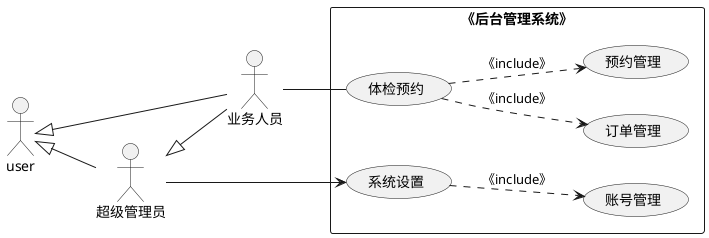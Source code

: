 @startuml
left to right direction
actor 业务人员 as admin
actor 超级管理员 as superAdmin
user <|-- admin
user <|-- superAdmin
superAdmin <|-- admin
rectangle 《后台管理系统》{
admin -- (体检预约)
superAdmin --> (系统设置)
(体检预约) ..> (订单管理) : 《include》
(体检预约) ..> (预约管理) : 《include》
(系统设置) ..> (账号管理) : 《include》
}
@enduml